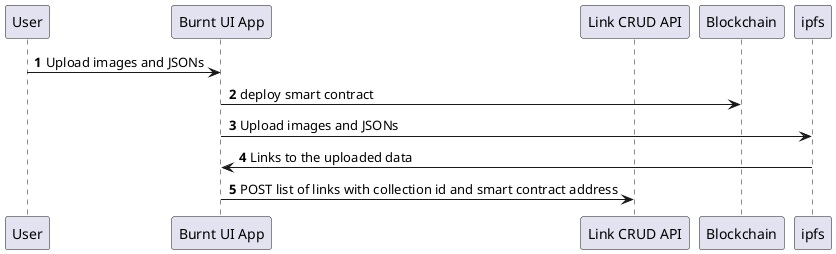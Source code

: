 @startuml

participant "User" as user
participant "Burnt UI App" as burntui
participant "Link CRUD API" as linksapi
participant "Blockchain" as blockc
participant "ipfs" as storage

autonumber

user -> burntui: Upload images and JSONs
burntui -> blockc: deploy smart contract
burntui-> storage: Upload images and JSONs
storage -> burntui: Links to the uploaded data
burntui -> linksapi: POST list of links with collection id and smart contract address

@enduml